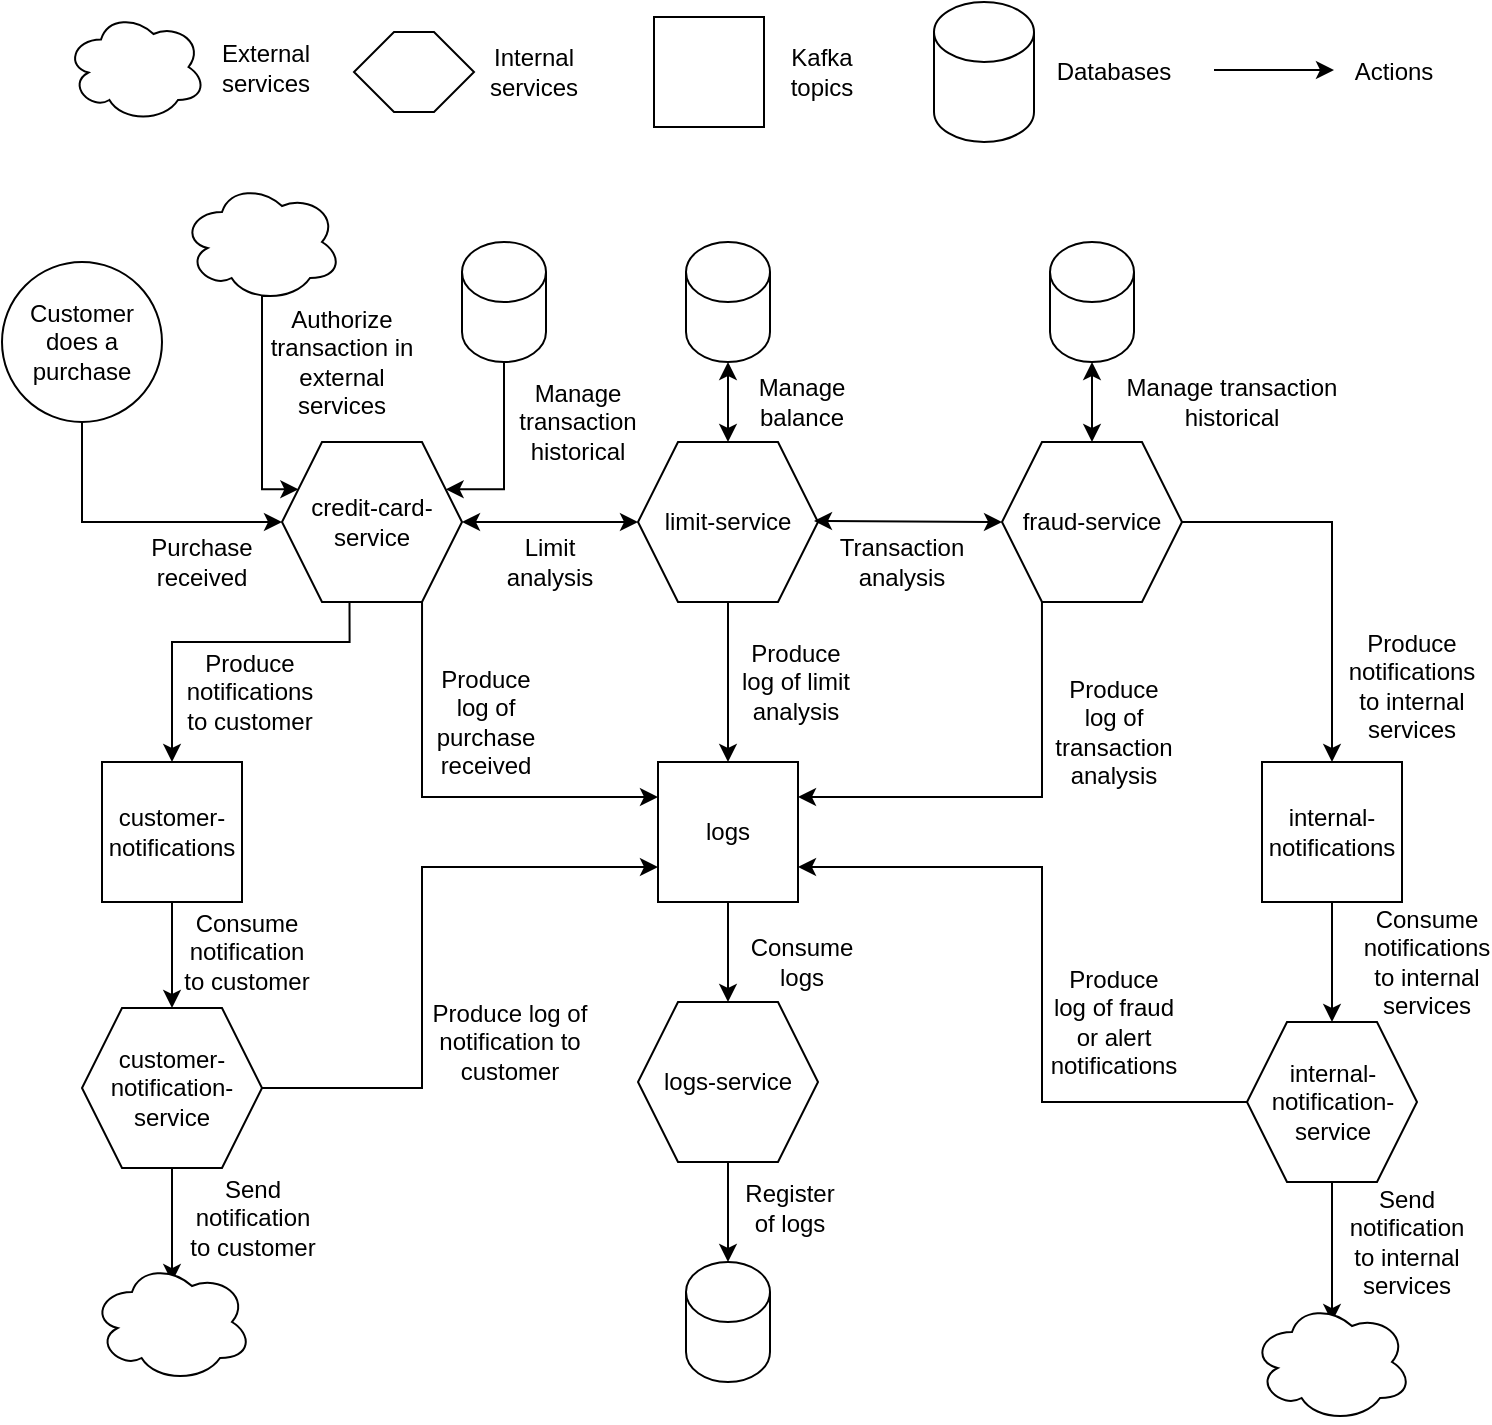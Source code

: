 <mxfile version="14.7.2" type="github">
  <diagram id="HU-wvWsLhEqsbiU42xJP" name="Page-1">
    <mxGraphModel dx="1538" dy="834" grid="1" gridSize="10" guides="1" tooltips="1" connect="1" arrows="1" fold="1" page="1" pageScale="1" pageWidth="827" pageHeight="1169" math="0" shadow="0">
      <root>
        <mxCell id="0" />
        <mxCell id="1" parent="0" />
        <mxCell id="eYZsBUrVpp3t5e5wHuMy-24" style="edgeStyle=orthogonalEdgeStyle;rounded=0;orthogonalLoop=1;jettySize=auto;html=1;exitX=0.778;exitY=1;exitDx=0;exitDy=0;entryX=0;entryY=0.25;entryDx=0;entryDy=0;exitPerimeter=0;" edge="1" parent="1" source="eYZsBUrVpp3t5e5wHuMy-1" target="eYZsBUrVpp3t5e5wHuMy-22">
          <mxGeometry relative="1" as="geometry" />
        </mxCell>
        <mxCell id="eYZsBUrVpp3t5e5wHuMy-48" style="edgeStyle=orthogonalEdgeStyle;rounded=0;orthogonalLoop=1;jettySize=auto;html=1;exitX=0.375;exitY=1;exitDx=0;exitDy=0;entryX=0.5;entryY=0;entryDx=0;entryDy=0;" edge="1" parent="1" source="eYZsBUrVpp3t5e5wHuMy-1" target="eYZsBUrVpp3t5e5wHuMy-47">
          <mxGeometry relative="1" as="geometry">
            <Array as="points">
              <mxPoint x="214" y="340" />
              <mxPoint x="125" y="340" />
            </Array>
          </mxGeometry>
        </mxCell>
        <mxCell id="eYZsBUrVpp3t5e5wHuMy-1" value="credit-card-service" style="shape=hexagon;perimeter=hexagonPerimeter2;whiteSpace=wrap;html=1;fixedSize=1;" vertex="1" parent="1">
          <mxGeometry x="180" y="240" width="90" height="80" as="geometry" />
        </mxCell>
        <mxCell id="eYZsBUrVpp3t5e5wHuMy-2" value="" style="shape=hexagon;perimeter=hexagonPerimeter2;whiteSpace=wrap;html=1;fixedSize=1;" vertex="1" parent="1">
          <mxGeometry x="216" y="35" width="60" height="40" as="geometry" />
        </mxCell>
        <mxCell id="eYZsBUrVpp3t5e5wHuMy-3" value="Internal services" style="text;html=1;strokeColor=none;fillColor=none;align=center;verticalAlign=middle;whiteSpace=wrap;rounded=0;" vertex="1" parent="1">
          <mxGeometry x="286" y="45" width="40" height="20" as="geometry" />
        </mxCell>
        <mxCell id="eYZsBUrVpp3t5e5wHuMy-6" value="Purchase received" style="text;html=1;strokeColor=none;fillColor=none;align=center;verticalAlign=middle;whiteSpace=wrap;rounded=0;" vertex="1" parent="1">
          <mxGeometry x="120" y="290" width="40" height="20" as="geometry" />
        </mxCell>
        <mxCell id="eYZsBUrVpp3t5e5wHuMy-9" value="" style="whiteSpace=wrap;html=1;aspect=fixed;" vertex="1" parent="1">
          <mxGeometry x="366" y="27.5" width="55" height="55" as="geometry" />
        </mxCell>
        <mxCell id="eYZsBUrVpp3t5e5wHuMy-10" value="Kafka topics" style="text;html=1;strokeColor=none;fillColor=none;align=center;verticalAlign=middle;whiteSpace=wrap;rounded=0;" vertex="1" parent="1">
          <mxGeometry x="430" y="45" width="40" height="20" as="geometry" />
        </mxCell>
        <mxCell id="eYZsBUrVpp3t5e5wHuMy-11" value="" style="shape=cylinder3;whiteSpace=wrap;html=1;boundedLbl=1;backgroundOutline=1;size=15;" vertex="1" parent="1">
          <mxGeometry x="506" y="20" width="50" height="70" as="geometry" />
        </mxCell>
        <mxCell id="eYZsBUrVpp3t5e5wHuMy-12" value="Databases" style="text;html=1;strokeColor=none;fillColor=none;align=center;verticalAlign=middle;whiteSpace=wrap;rounded=0;" vertex="1" parent="1">
          <mxGeometry x="576" y="45" width="40" height="20" as="geometry" />
        </mxCell>
        <mxCell id="eYZsBUrVpp3t5e5wHuMy-14" value="" style="endArrow=classic;html=1;" edge="1" parent="1">
          <mxGeometry width="50" height="50" relative="1" as="geometry">
            <mxPoint x="646" y="54" as="sourcePoint" />
            <mxPoint x="706" y="54" as="targetPoint" />
          </mxGeometry>
        </mxCell>
        <mxCell id="eYZsBUrVpp3t5e5wHuMy-15" value="Actions" style="text;html=1;strokeColor=none;fillColor=none;align=center;verticalAlign=middle;whiteSpace=wrap;rounded=0;" vertex="1" parent="1">
          <mxGeometry x="716" y="45" width="40" height="20" as="geometry" />
        </mxCell>
        <mxCell id="eYZsBUrVpp3t5e5wHuMy-17" value="Limit analysis" style="text;html=1;strokeColor=none;fillColor=none;align=center;verticalAlign=middle;whiteSpace=wrap;rounded=0;" vertex="1" parent="1">
          <mxGeometry x="294" y="290" width="40" height="20" as="geometry" />
        </mxCell>
        <mxCell id="eYZsBUrVpp3t5e5wHuMy-25" style="edgeStyle=orthogonalEdgeStyle;rounded=0;orthogonalLoop=1;jettySize=auto;html=1;exitX=0.5;exitY=1;exitDx=0;exitDy=0;" edge="1" parent="1" source="eYZsBUrVpp3t5e5wHuMy-18" target="eYZsBUrVpp3t5e5wHuMy-22">
          <mxGeometry relative="1" as="geometry" />
        </mxCell>
        <mxCell id="eYZsBUrVpp3t5e5wHuMy-18" value="limit-service" style="shape=hexagon;perimeter=hexagonPerimeter2;whiteSpace=wrap;html=1;fixedSize=1;" vertex="1" parent="1">
          <mxGeometry x="358" y="240" width="90" height="80" as="geometry" />
        </mxCell>
        <mxCell id="eYZsBUrVpp3t5e5wHuMy-26" style="edgeStyle=orthogonalEdgeStyle;rounded=0;orthogonalLoop=1;jettySize=auto;html=1;exitX=0.222;exitY=1;exitDx=0;exitDy=0;entryX=1;entryY=0.25;entryDx=0;entryDy=0;exitPerimeter=0;" edge="1" parent="1" source="eYZsBUrVpp3t5e5wHuMy-19" target="eYZsBUrVpp3t5e5wHuMy-22">
          <mxGeometry relative="1" as="geometry" />
        </mxCell>
        <mxCell id="eYZsBUrVpp3t5e5wHuMy-49" style="edgeStyle=orthogonalEdgeStyle;rounded=0;orthogonalLoop=1;jettySize=auto;html=1;exitX=1;exitY=0.5;exitDx=0;exitDy=0;entryX=0.5;entryY=0;entryDx=0;entryDy=0;" edge="1" parent="1" source="eYZsBUrVpp3t5e5wHuMy-19" target="eYZsBUrVpp3t5e5wHuMy-50">
          <mxGeometry relative="1" as="geometry" />
        </mxCell>
        <mxCell id="eYZsBUrVpp3t5e5wHuMy-19" value="fraud-service" style="shape=hexagon;perimeter=hexagonPerimeter2;whiteSpace=wrap;html=1;fixedSize=1;" vertex="1" parent="1">
          <mxGeometry x="540" y="240" width="90" height="80" as="geometry" />
        </mxCell>
        <mxCell id="eYZsBUrVpp3t5e5wHuMy-21" value="Transaction analysis" style="text;html=1;strokeColor=none;fillColor=none;align=center;verticalAlign=middle;whiteSpace=wrap;rounded=0;" vertex="1" parent="1">
          <mxGeometry x="470" y="290" width="40" height="20" as="geometry" />
        </mxCell>
        <mxCell id="eYZsBUrVpp3t5e5wHuMy-22" value="logs" style="whiteSpace=wrap;html=1;aspect=fixed;" vertex="1" parent="1">
          <mxGeometry x="368" y="400" width="70" height="70" as="geometry" />
        </mxCell>
        <mxCell id="eYZsBUrVpp3t5e5wHuMy-27" value="" style="endArrow=classic;startArrow=classic;html=1;exitX=1;exitY=0.5;exitDx=0;exitDy=0;" edge="1" parent="1" source="eYZsBUrVpp3t5e5wHuMy-1">
          <mxGeometry width="50" height="50" relative="1" as="geometry">
            <mxPoint x="308" y="330" as="sourcePoint" />
            <mxPoint x="358" y="280" as="targetPoint" />
          </mxGeometry>
        </mxCell>
        <mxCell id="eYZsBUrVpp3t5e5wHuMy-28" value="" style="endArrow=classic;startArrow=classic;html=1;exitX=1;exitY=0.5;exitDx=0;exitDy=0;entryX=0;entryY=0.5;entryDx=0;entryDy=0;" edge="1" parent="1" target="eYZsBUrVpp3t5e5wHuMy-19">
          <mxGeometry width="50" height="50" relative="1" as="geometry">
            <mxPoint x="446" y="279.5" as="sourcePoint" />
            <mxPoint x="534" y="279.5" as="targetPoint" />
          </mxGeometry>
        </mxCell>
        <mxCell id="eYZsBUrVpp3t5e5wHuMy-29" value="" style="shape=cylinder3;whiteSpace=wrap;html=1;boundedLbl=1;backgroundOutline=1;size=15;" vertex="1" parent="1">
          <mxGeometry x="382" y="140" width="42" height="60" as="geometry" />
        </mxCell>
        <mxCell id="eYZsBUrVpp3t5e5wHuMy-30" value="" style="endArrow=classic;startArrow=classic;html=1;entryX=0.5;entryY=1;entryDx=0;entryDy=0;entryPerimeter=0;" edge="1" parent="1" target="eYZsBUrVpp3t5e5wHuMy-29">
          <mxGeometry width="50" height="50" relative="1" as="geometry">
            <mxPoint x="403" y="240" as="sourcePoint" />
            <mxPoint x="368" y="290" as="targetPoint" />
          </mxGeometry>
        </mxCell>
        <mxCell id="eYZsBUrVpp3t5e5wHuMy-31" value="Manage balance" style="text;html=1;strokeColor=none;fillColor=none;align=center;verticalAlign=middle;whiteSpace=wrap;rounded=0;" vertex="1" parent="1">
          <mxGeometry x="420" y="210" width="40" height="20" as="geometry" />
        </mxCell>
        <mxCell id="eYZsBUrVpp3t5e5wHuMy-32" value="" style="shape=cylinder3;whiteSpace=wrap;html=1;boundedLbl=1;backgroundOutline=1;size=15;" vertex="1" parent="1">
          <mxGeometry x="564" y="140" width="42" height="60" as="geometry" />
        </mxCell>
        <mxCell id="eYZsBUrVpp3t5e5wHuMy-33" value="" style="endArrow=classic;startArrow=classic;html=1;entryX=0.5;entryY=1;entryDx=0;entryDy=0;entryPerimeter=0;exitX=0.5;exitY=0;exitDx=0;exitDy=0;" edge="1" parent="1" source="eYZsBUrVpp3t5e5wHuMy-19" target="eYZsBUrVpp3t5e5wHuMy-32">
          <mxGeometry width="50" height="50" relative="1" as="geometry">
            <mxPoint x="413" y="250" as="sourcePoint" />
            <mxPoint x="413" y="210" as="targetPoint" />
          </mxGeometry>
        </mxCell>
        <mxCell id="eYZsBUrVpp3t5e5wHuMy-62" style="edgeStyle=orthogonalEdgeStyle;rounded=0;orthogonalLoop=1;jettySize=auto;html=1;exitX=0.5;exitY=1;exitDx=0;exitDy=0;exitPerimeter=0;entryX=1;entryY=0.25;entryDx=0;entryDy=0;" edge="1" parent="1" source="eYZsBUrVpp3t5e5wHuMy-35" target="eYZsBUrVpp3t5e5wHuMy-1">
          <mxGeometry relative="1" as="geometry">
            <Array as="points">
              <mxPoint x="291" y="264" />
            </Array>
          </mxGeometry>
        </mxCell>
        <mxCell id="eYZsBUrVpp3t5e5wHuMy-35" value="" style="shape=cylinder3;whiteSpace=wrap;html=1;boundedLbl=1;backgroundOutline=1;size=15;" vertex="1" parent="1">
          <mxGeometry x="270" y="140" width="42" height="60" as="geometry" />
        </mxCell>
        <mxCell id="eYZsBUrVpp3t5e5wHuMy-37" value="Manage transaction historical" style="text;html=1;strokeColor=none;fillColor=none;align=center;verticalAlign=middle;whiteSpace=wrap;rounded=0;" vertex="1" parent="1">
          <mxGeometry x="288" y="220" width="80" height="20" as="geometry" />
        </mxCell>
        <mxCell id="eYZsBUrVpp3t5e5wHuMy-38" value="Produce log of purchase received" style="text;html=1;strokeColor=none;fillColor=none;align=center;verticalAlign=middle;whiteSpace=wrap;rounded=0;" vertex="1" parent="1">
          <mxGeometry x="252" y="370" width="60" height="20" as="geometry" />
        </mxCell>
        <mxCell id="eYZsBUrVpp3t5e5wHuMy-39" value="Produce log of limit analysis" style="text;html=1;strokeColor=none;fillColor=none;align=center;verticalAlign=middle;whiteSpace=wrap;rounded=0;" vertex="1" parent="1">
          <mxGeometry x="404" y="350" width="66" height="20" as="geometry" />
        </mxCell>
        <mxCell id="eYZsBUrVpp3t5e5wHuMy-40" value="Produce log of transaction analysis" style="text;html=1;strokeColor=none;fillColor=none;align=center;verticalAlign=middle;whiteSpace=wrap;rounded=0;" vertex="1" parent="1">
          <mxGeometry x="565" y="375" width="62" height="20" as="geometry" />
        </mxCell>
        <mxCell id="eYZsBUrVpp3t5e5wHuMy-45" style="edgeStyle=orthogonalEdgeStyle;rounded=0;orthogonalLoop=1;jettySize=auto;html=1;exitX=0.5;exitY=1;exitDx=0;exitDy=0;" edge="1" parent="1" source="eYZsBUrVpp3t5e5wHuMy-41" target="eYZsBUrVpp3t5e5wHuMy-44">
          <mxGeometry relative="1" as="geometry" />
        </mxCell>
        <mxCell id="eYZsBUrVpp3t5e5wHuMy-41" value="logs-service" style="shape=hexagon;perimeter=hexagonPerimeter2;whiteSpace=wrap;html=1;fixedSize=1;" vertex="1" parent="1">
          <mxGeometry x="358" y="520" width="90" height="80" as="geometry" />
        </mxCell>
        <mxCell id="eYZsBUrVpp3t5e5wHuMy-42" value="" style="endArrow=classic;html=1;exitX=0.5;exitY=1;exitDx=0;exitDy=0;entryX=0.5;entryY=0;entryDx=0;entryDy=0;" edge="1" parent="1" source="eYZsBUrVpp3t5e5wHuMy-22" target="eYZsBUrVpp3t5e5wHuMy-41">
          <mxGeometry width="50" height="50" relative="1" as="geometry">
            <mxPoint x="510" y="400" as="sourcePoint" />
            <mxPoint x="560" y="350" as="targetPoint" />
          </mxGeometry>
        </mxCell>
        <mxCell id="eYZsBUrVpp3t5e5wHuMy-43" value="Consume logs" style="text;html=1;strokeColor=none;fillColor=none;align=center;verticalAlign=middle;whiteSpace=wrap;rounded=0;" vertex="1" parent="1">
          <mxGeometry x="412" y="490" width="56" height="20" as="geometry" />
        </mxCell>
        <mxCell id="eYZsBUrVpp3t5e5wHuMy-44" value="" style="shape=cylinder3;whiteSpace=wrap;html=1;boundedLbl=1;backgroundOutline=1;size=15;" vertex="1" parent="1">
          <mxGeometry x="382" y="650" width="42" height="60" as="geometry" />
        </mxCell>
        <mxCell id="eYZsBUrVpp3t5e5wHuMy-46" value="Register of logs" style="text;html=1;strokeColor=none;fillColor=none;align=center;verticalAlign=middle;whiteSpace=wrap;rounded=0;" vertex="1" parent="1">
          <mxGeometry x="406" y="613" width="56" height="20" as="geometry" />
        </mxCell>
        <mxCell id="eYZsBUrVpp3t5e5wHuMy-52" style="edgeStyle=orthogonalEdgeStyle;rounded=0;orthogonalLoop=1;jettySize=auto;html=1;exitX=0.5;exitY=1;exitDx=0;exitDy=0;entryX=0.5;entryY=0;entryDx=0;entryDy=0;" edge="1" parent="1" source="eYZsBUrVpp3t5e5wHuMy-47" target="eYZsBUrVpp3t5e5wHuMy-51">
          <mxGeometry relative="1" as="geometry" />
        </mxCell>
        <mxCell id="eYZsBUrVpp3t5e5wHuMy-47" value="customer-notifications" style="whiteSpace=wrap;html=1;aspect=fixed;" vertex="1" parent="1">
          <mxGeometry x="90" y="400" width="70" height="70" as="geometry" />
        </mxCell>
        <mxCell id="eYZsBUrVpp3t5e5wHuMy-77" style="edgeStyle=orthogonalEdgeStyle;rounded=0;orthogonalLoop=1;jettySize=auto;html=1;exitX=0.5;exitY=1;exitDx=0;exitDy=0;entryX=0.5;entryY=0;entryDx=0;entryDy=0;" edge="1" parent="1" source="eYZsBUrVpp3t5e5wHuMy-50" target="eYZsBUrVpp3t5e5wHuMy-53">
          <mxGeometry relative="1" as="geometry" />
        </mxCell>
        <mxCell id="eYZsBUrVpp3t5e5wHuMy-50" value="internal-notifications" style="whiteSpace=wrap;html=1;aspect=fixed;" vertex="1" parent="1">
          <mxGeometry x="670" y="400" width="70" height="70" as="geometry" />
        </mxCell>
        <mxCell id="eYZsBUrVpp3t5e5wHuMy-71" style="edgeStyle=orthogonalEdgeStyle;rounded=0;orthogonalLoop=1;jettySize=auto;html=1;exitX=0.5;exitY=1;exitDx=0;exitDy=0;entryX=0.5;entryY=0.167;entryDx=0;entryDy=0;entryPerimeter=0;" edge="1" parent="1" source="eYZsBUrVpp3t5e5wHuMy-51" target="eYZsBUrVpp3t5e5wHuMy-69">
          <mxGeometry relative="1" as="geometry" />
        </mxCell>
        <mxCell id="eYZsBUrVpp3t5e5wHuMy-74" style="edgeStyle=orthogonalEdgeStyle;rounded=0;orthogonalLoop=1;jettySize=auto;html=1;exitX=1;exitY=0.5;exitDx=0;exitDy=0;entryX=0;entryY=0.75;entryDx=0;entryDy=0;" edge="1" parent="1" source="eYZsBUrVpp3t5e5wHuMy-51" target="eYZsBUrVpp3t5e5wHuMy-22">
          <mxGeometry relative="1" as="geometry">
            <Array as="points">
              <mxPoint x="250" y="563" />
              <mxPoint x="250" y="453" />
            </Array>
          </mxGeometry>
        </mxCell>
        <mxCell id="eYZsBUrVpp3t5e5wHuMy-51" value="customer-notification-service" style="shape=hexagon;perimeter=hexagonPerimeter2;whiteSpace=wrap;html=1;fixedSize=1;" vertex="1" parent="1">
          <mxGeometry x="80" y="523" width="90" height="80" as="geometry" />
        </mxCell>
        <mxCell id="eYZsBUrVpp3t5e5wHuMy-78" style="edgeStyle=orthogonalEdgeStyle;rounded=0;orthogonalLoop=1;jettySize=auto;html=1;exitX=0;exitY=0.5;exitDx=0;exitDy=0;entryX=1;entryY=0.75;entryDx=0;entryDy=0;" edge="1" parent="1" source="eYZsBUrVpp3t5e5wHuMy-53" target="eYZsBUrVpp3t5e5wHuMy-22">
          <mxGeometry relative="1" as="geometry">
            <Array as="points">
              <mxPoint x="560" y="570" />
              <mxPoint x="560" y="453" />
            </Array>
          </mxGeometry>
        </mxCell>
        <mxCell id="eYZsBUrVpp3t5e5wHuMy-85" style="edgeStyle=orthogonalEdgeStyle;rounded=0;orthogonalLoop=1;jettySize=auto;html=1;exitX=0.5;exitY=1;exitDx=0;exitDy=0;entryX=0.5;entryY=0.167;entryDx=0;entryDy=0;entryPerimeter=0;" edge="1" parent="1" source="eYZsBUrVpp3t5e5wHuMy-53" target="eYZsBUrVpp3t5e5wHuMy-84">
          <mxGeometry relative="1" as="geometry" />
        </mxCell>
        <mxCell id="eYZsBUrVpp3t5e5wHuMy-53" value="internal-notification-service" style="shape=hexagon;perimeter=hexagonPerimeter2;whiteSpace=wrap;html=1;fixedSize=1;" vertex="1" parent="1">
          <mxGeometry x="662.5" y="530" width="85" height="80" as="geometry" />
        </mxCell>
        <mxCell id="eYZsBUrVpp3t5e5wHuMy-58" style="edgeStyle=orthogonalEdgeStyle;rounded=0;orthogonalLoop=1;jettySize=auto;html=1;exitX=0.5;exitY=1;exitDx=0;exitDy=0;entryX=0;entryY=0.5;entryDx=0;entryDy=0;" edge="1" parent="1" source="eYZsBUrVpp3t5e5wHuMy-57" target="eYZsBUrVpp3t5e5wHuMy-1">
          <mxGeometry relative="1" as="geometry" />
        </mxCell>
        <mxCell id="eYZsBUrVpp3t5e5wHuMy-57" value="Customer does a purchase" style="ellipse;whiteSpace=wrap;html=1;aspect=fixed;" vertex="1" parent="1">
          <mxGeometry x="40" y="150" width="80" height="80" as="geometry" />
        </mxCell>
        <mxCell id="eYZsBUrVpp3t5e5wHuMy-59" value="Manage transaction historical" style="text;html=1;strokeColor=none;fillColor=none;align=center;verticalAlign=middle;whiteSpace=wrap;rounded=0;" vertex="1" parent="1">
          <mxGeometry x="600" y="210" width="110" height="20" as="geometry" />
        </mxCell>
        <mxCell id="eYZsBUrVpp3t5e5wHuMy-66" style="edgeStyle=orthogonalEdgeStyle;rounded=0;orthogonalLoop=1;jettySize=auto;html=1;exitX=0.55;exitY=0.95;exitDx=0;exitDy=0;exitPerimeter=0;entryX=0;entryY=0.25;entryDx=0;entryDy=0;" edge="1" parent="1" source="eYZsBUrVpp3t5e5wHuMy-61" target="eYZsBUrVpp3t5e5wHuMy-1">
          <mxGeometry relative="1" as="geometry">
            <Array as="points">
              <mxPoint x="170" y="264" />
            </Array>
          </mxGeometry>
        </mxCell>
        <mxCell id="eYZsBUrVpp3t5e5wHuMy-61" value="" style="ellipse;shape=cloud;whiteSpace=wrap;html=1;" vertex="1" parent="1">
          <mxGeometry x="130" y="110" width="80" height="60" as="geometry" />
        </mxCell>
        <mxCell id="eYZsBUrVpp3t5e5wHuMy-63" value="" style="ellipse;shape=cloud;whiteSpace=wrap;html=1;" vertex="1" parent="1">
          <mxGeometry x="72" y="25" width="70" height="55" as="geometry" />
        </mxCell>
        <mxCell id="eYZsBUrVpp3t5e5wHuMy-64" value="External services" style="text;html=1;strokeColor=none;fillColor=none;align=center;verticalAlign=middle;whiteSpace=wrap;rounded=0;" vertex="1" parent="1">
          <mxGeometry x="152" y="42.5" width="40" height="20" as="geometry" />
        </mxCell>
        <mxCell id="eYZsBUrVpp3t5e5wHuMy-67" value="Authorize transaction in external services" style="text;html=1;strokeColor=none;fillColor=none;align=center;verticalAlign=middle;whiteSpace=wrap;rounded=0;" vertex="1" parent="1">
          <mxGeometry x="170" y="190" width="80" height="20" as="geometry" />
        </mxCell>
        <mxCell id="eYZsBUrVpp3t5e5wHuMy-68" value="Produce notifications to customer" style="text;html=1;strokeColor=none;fillColor=none;align=center;verticalAlign=middle;whiteSpace=wrap;rounded=0;" vertex="1" parent="1">
          <mxGeometry x="144" y="355" width="40" height="20" as="geometry" />
        </mxCell>
        <mxCell id="eYZsBUrVpp3t5e5wHuMy-69" value="" style="ellipse;shape=cloud;whiteSpace=wrap;html=1;" vertex="1" parent="1">
          <mxGeometry x="85" y="650" width="80" height="60" as="geometry" />
        </mxCell>
        <mxCell id="eYZsBUrVpp3t5e5wHuMy-72" value="Consume notification to customer" style="text;html=1;strokeColor=none;fillColor=none;align=center;verticalAlign=middle;whiteSpace=wrap;rounded=0;" vertex="1" parent="1">
          <mxGeometry x="130" y="485" width="65" height="20" as="geometry" />
        </mxCell>
        <mxCell id="eYZsBUrVpp3t5e5wHuMy-73" value="Send notification to customer" style="text;html=1;strokeColor=none;fillColor=none;align=center;verticalAlign=middle;whiteSpace=wrap;rounded=0;" vertex="1" parent="1">
          <mxGeometry x="132.5" y="618" width="65" height="20" as="geometry" />
        </mxCell>
        <mxCell id="eYZsBUrVpp3t5e5wHuMy-75" value="Produce log of notification to customer" style="text;html=1;strokeColor=none;fillColor=none;align=center;verticalAlign=middle;whiteSpace=wrap;rounded=0;" vertex="1" parent="1">
          <mxGeometry x="254" y="530" width="80" height="20" as="geometry" />
        </mxCell>
        <mxCell id="eYZsBUrVpp3t5e5wHuMy-76" value="Produce notifications to internal services" style="text;html=1;strokeColor=none;fillColor=none;align=center;verticalAlign=middle;whiteSpace=wrap;rounded=0;" vertex="1" parent="1">
          <mxGeometry x="725" y="352" width="40" height="20" as="geometry" />
        </mxCell>
        <mxCell id="eYZsBUrVpp3t5e5wHuMy-81" value="Produce log of fraud or alert notifications" style="text;html=1;strokeColor=none;fillColor=none;align=center;verticalAlign=middle;whiteSpace=wrap;rounded=0;" vertex="1" parent="1">
          <mxGeometry x="565" y="520" width="62" height="20" as="geometry" />
        </mxCell>
        <mxCell id="eYZsBUrVpp3t5e5wHuMy-82" value="Consume notifications to internal services" style="text;html=1;strokeColor=none;fillColor=none;align=center;verticalAlign=middle;whiteSpace=wrap;rounded=0;" vertex="1" parent="1">
          <mxGeometry x="725" y="490" width="55" height="20" as="geometry" />
        </mxCell>
        <mxCell id="eYZsBUrVpp3t5e5wHuMy-84" value="" style="ellipse;shape=cloud;whiteSpace=wrap;html=1;" vertex="1" parent="1">
          <mxGeometry x="665" y="670" width="80" height="60" as="geometry" />
        </mxCell>
        <mxCell id="eYZsBUrVpp3t5e5wHuMy-87" value="Send notification to internal services" style="text;html=1;strokeColor=none;fillColor=none;align=center;verticalAlign=middle;whiteSpace=wrap;rounded=0;" vertex="1" parent="1">
          <mxGeometry x="710" y="630" width="65" height="20" as="geometry" />
        </mxCell>
      </root>
    </mxGraphModel>
  </diagram>
</mxfile>
